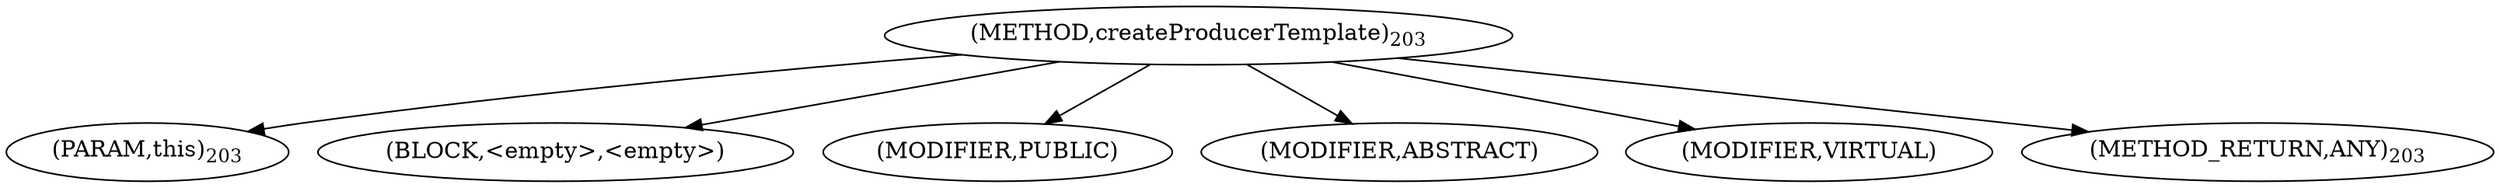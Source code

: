 digraph "createProducerTemplate" {  
"209" [label = <(METHOD,createProducerTemplate)<SUB>203</SUB>> ]
"210" [label = <(PARAM,this)<SUB>203</SUB>> ]
"211" [label = <(BLOCK,&lt;empty&gt;,&lt;empty&gt;)> ]
"212" [label = <(MODIFIER,PUBLIC)> ]
"213" [label = <(MODIFIER,ABSTRACT)> ]
"214" [label = <(MODIFIER,VIRTUAL)> ]
"215" [label = <(METHOD_RETURN,ANY)<SUB>203</SUB>> ]
  "209" -> "210" 
  "209" -> "211" 
  "209" -> "212" 
  "209" -> "213" 
  "209" -> "214" 
  "209" -> "215" 
}
